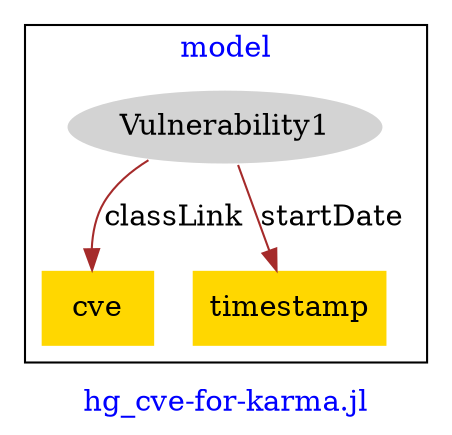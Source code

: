 digraph n0 {
fontcolor="blue"
remincross="true"
label="hg_cve-for-karma.jl"
subgraph cluster {
label="model"
n2[style="filled",color="white",fillcolor="lightgray",label="Vulnerability1"];
n3[shape="plaintext",style="filled",fillcolor="gold",label="cve"];
n4[shape="plaintext",style="filled",fillcolor="gold",label="timestamp"];
}
n2 -> n3[color="brown",fontcolor="black",label="classLink"]
n2 -> n4[color="brown",fontcolor="black",label="startDate"]
}
